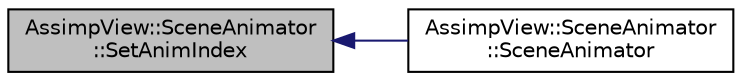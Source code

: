 digraph "AssimpView::SceneAnimator::SetAnimIndex"
{
  edge [fontname="Helvetica",fontsize="10",labelfontname="Helvetica",labelfontsize="10"];
  node [fontname="Helvetica",fontsize="10",shape=record];
  rankdir="LR";
  Node1 [label="AssimpView::SceneAnimator\l::SetAnimIndex",height=0.2,width=0.4,color="black", fillcolor="grey75", style="filled", fontcolor="black"];
  Node1 -> Node2 [dir="back",color="midnightblue",fontsize="10",style="solid",fontname="Helvetica"];
  Node2 [label="AssimpView::SceneAnimator\l::SceneAnimator",height=0.2,width=0.4,color="black", fillcolor="white", style="filled",URL="$class_assimp_view_1_1_scene_animator.html#ad3f0975b87a7b83e6a53bb932dc87c5c"];
}

